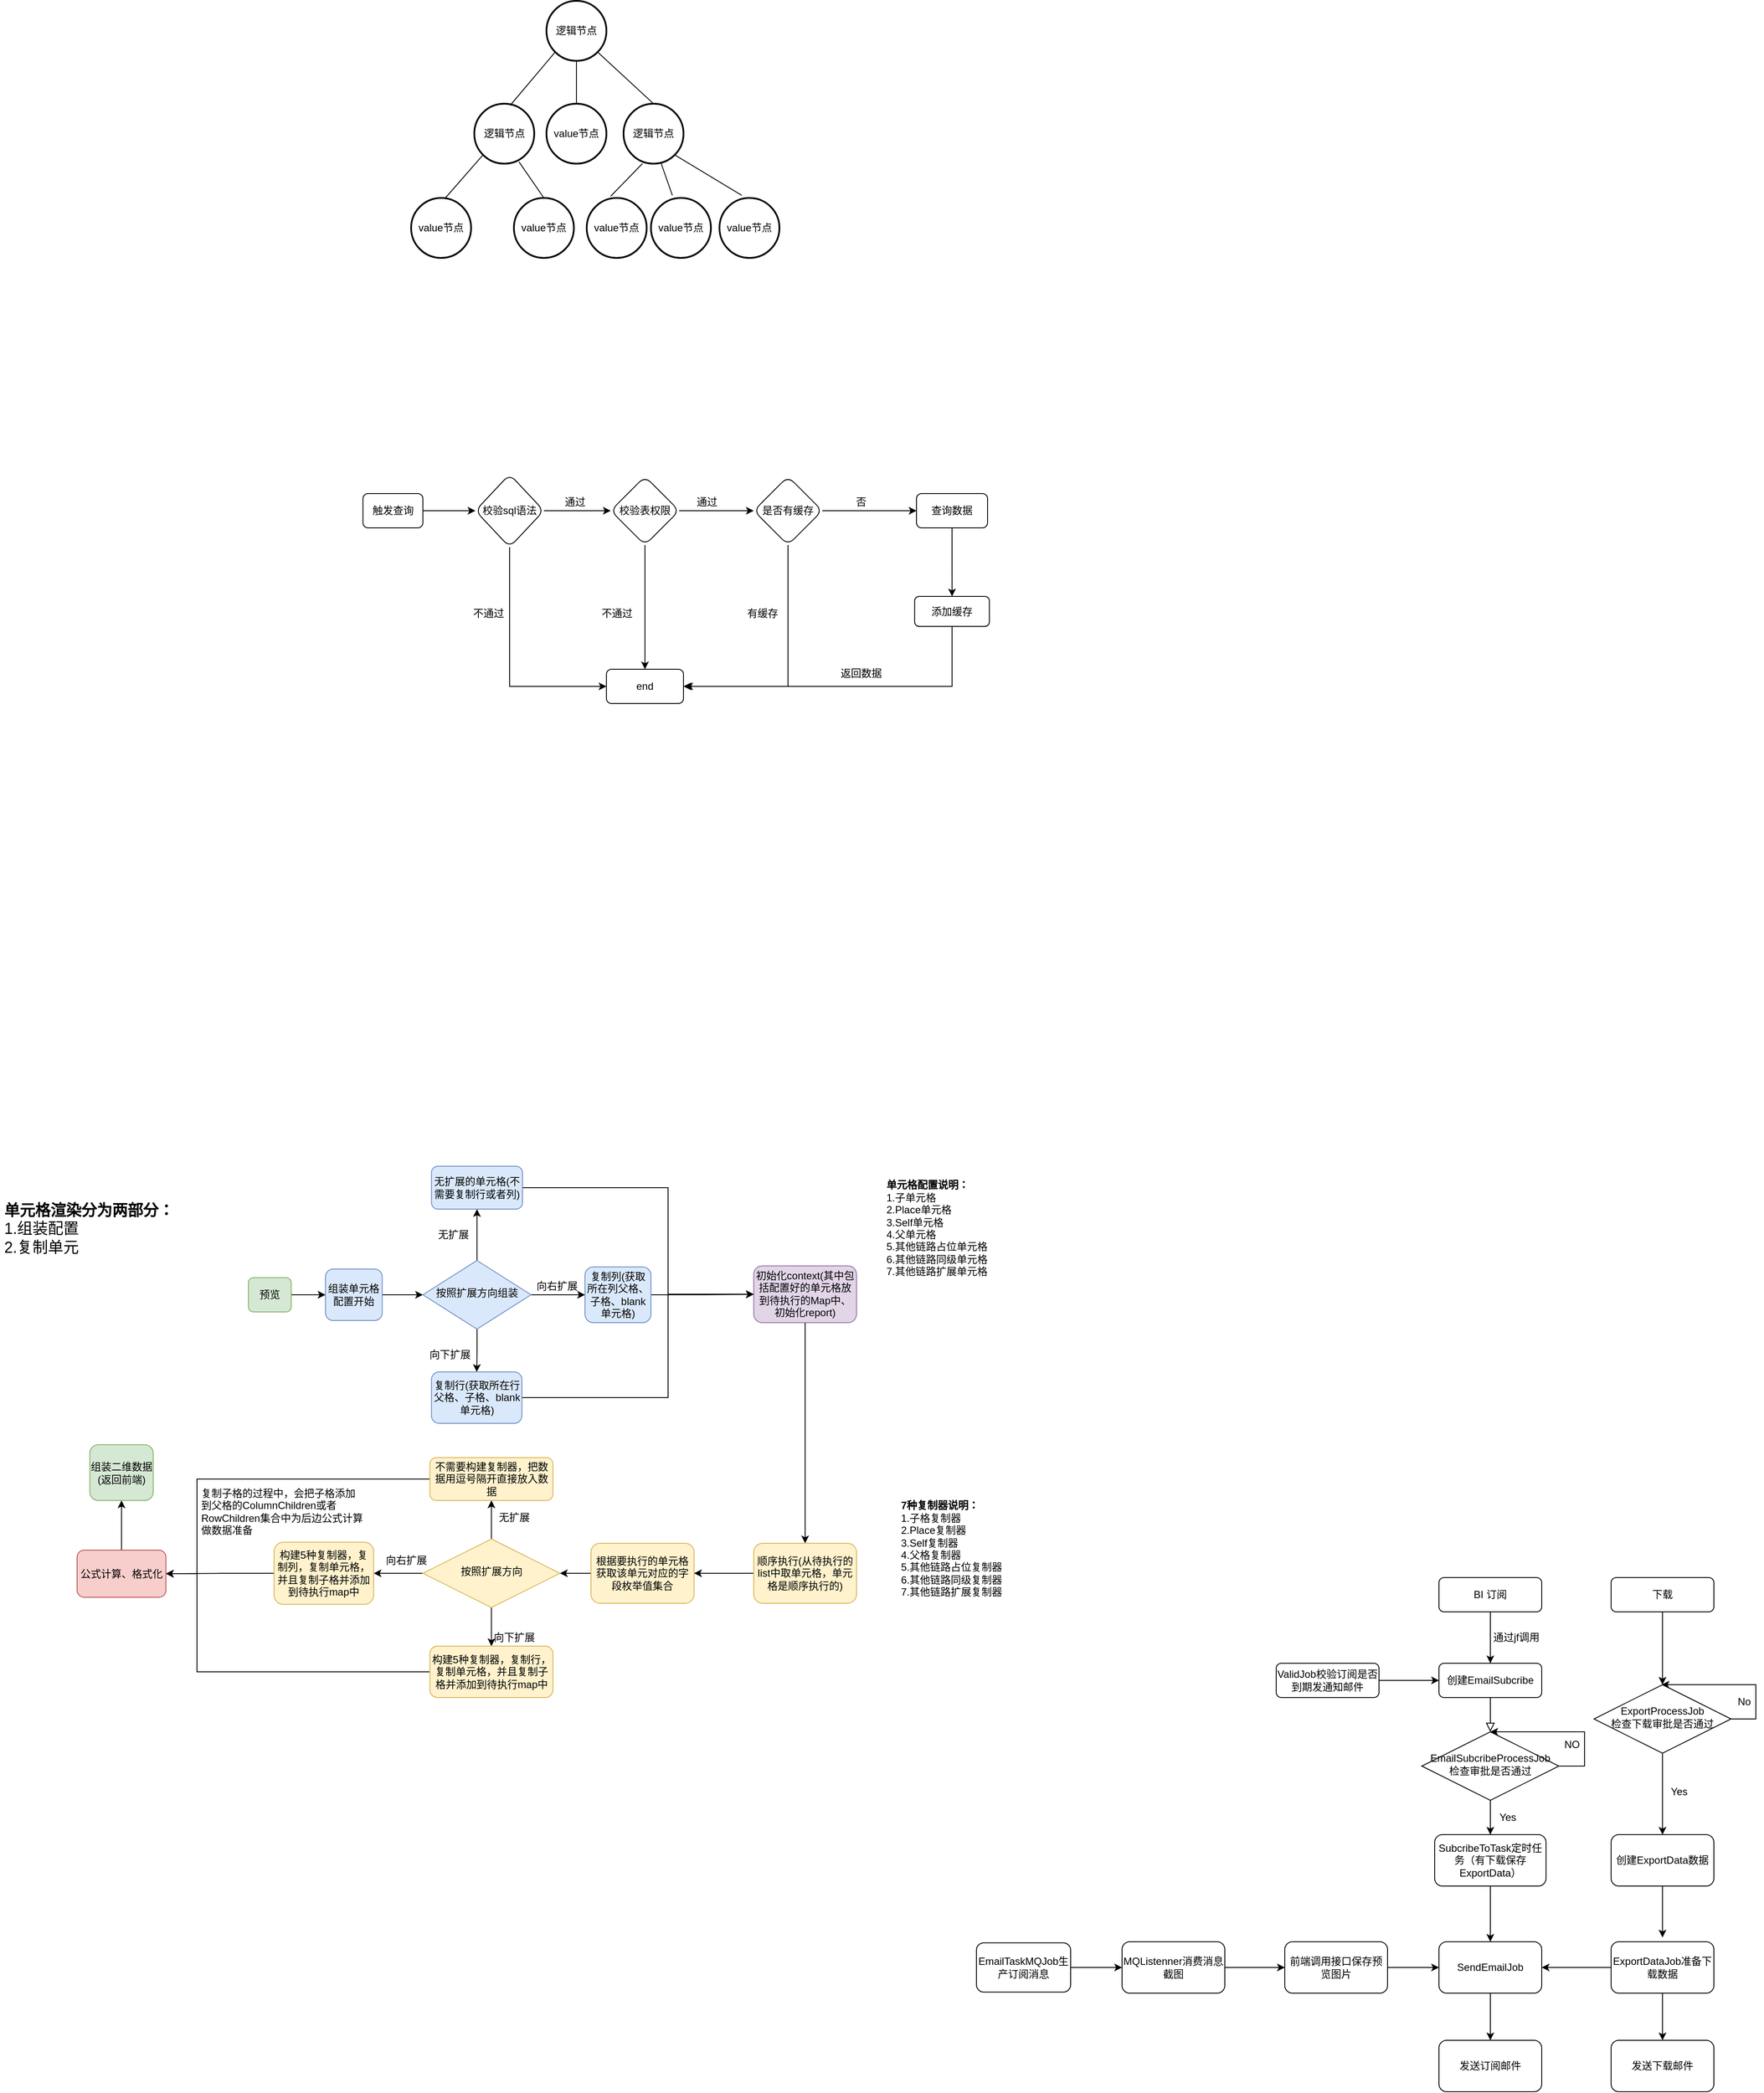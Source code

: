 <mxfile version="21.2.1" type="github">
  <diagram id="C5RBs43oDa-KdzZeNtuy" name="Page-1">
    <mxGraphModel dx="3328" dy="3102" grid="1" gridSize="10" guides="1" tooltips="1" connect="1" arrows="1" fold="1" page="1" pageScale="1" pageWidth="827" pageHeight="1169" math="0" shadow="0">
      <root>
        <mxCell id="WIyWlLk6GJQsqaUBKTNV-0" />
        <mxCell id="WIyWlLk6GJQsqaUBKTNV-1" parent="WIyWlLk6GJQsqaUBKTNV-0" />
        <mxCell id="WIyWlLk6GJQsqaUBKTNV-2" value="" style="rounded=0;html=1;jettySize=auto;orthogonalLoop=1;fontSize=11;endArrow=block;endFill=0;endSize=8;strokeWidth=1;shadow=0;labelBackgroundColor=none;edgeStyle=orthogonalEdgeStyle;" parent="WIyWlLk6GJQsqaUBKTNV-1" source="WIyWlLk6GJQsqaUBKTNV-3" target="WIyWlLk6GJQsqaUBKTNV-10" edge="1">
          <mxGeometry relative="1" as="geometry" />
        </mxCell>
        <mxCell id="WIyWlLk6GJQsqaUBKTNV-3" value="创建EmailSubcribe" style="rounded=1;whiteSpace=wrap;html=1;fontSize=12;glass=0;strokeWidth=1;shadow=0;" parent="WIyWlLk6GJQsqaUBKTNV-1" vertex="1">
          <mxGeometry x="140" y="90" width="120" height="40" as="geometry" />
        </mxCell>
        <mxCell id="6DlBOUvUBX7mdSS2PFpk-38" style="edgeStyle=orthogonalEdgeStyle;rounded=0;orthogonalLoop=1;jettySize=auto;html=1;entryX=0;entryY=0.5;entryDx=0;entryDy=0;" parent="WIyWlLk6GJQsqaUBKTNV-1" source="WIyWlLk6GJQsqaUBKTNV-7" target="WIyWlLk6GJQsqaUBKTNV-11" edge="1">
          <mxGeometry relative="1" as="geometry" />
        </mxCell>
        <mxCell id="WIyWlLk6GJQsqaUBKTNV-7" value="EmailTaskMQJob生产订阅消息" style="rounded=1;whiteSpace=wrap;html=1;fontSize=12;glass=0;strokeWidth=1;shadow=0;" parent="WIyWlLk6GJQsqaUBKTNV-1" vertex="1">
          <mxGeometry x="-400" y="416.25" width="110" height="57.5" as="geometry" />
        </mxCell>
        <mxCell id="6DlBOUvUBX7mdSS2PFpk-15" style="edgeStyle=orthogonalEdgeStyle;rounded=0;orthogonalLoop=1;jettySize=auto;html=1;exitX=0.5;exitY=1;exitDx=0;exitDy=0;entryX=0.5;entryY=0;entryDx=0;entryDy=0;" parent="WIyWlLk6GJQsqaUBKTNV-1" source="WIyWlLk6GJQsqaUBKTNV-10" target="6DlBOUvUBX7mdSS2PFpk-8" edge="1">
          <mxGeometry relative="1" as="geometry" />
        </mxCell>
        <mxCell id="6DlBOUvUBX7mdSS2PFpk-17" style="edgeStyle=orthogonalEdgeStyle;rounded=0;orthogonalLoop=1;jettySize=auto;html=1;exitX=1;exitY=0.5;exitDx=0;exitDy=0;entryX=0.5;entryY=0;entryDx=0;entryDy=0;" parent="WIyWlLk6GJQsqaUBKTNV-1" source="WIyWlLk6GJQsqaUBKTNV-10" target="WIyWlLk6GJQsqaUBKTNV-10" edge="1">
          <mxGeometry relative="1" as="geometry">
            <mxPoint x="210" y="160" as="targetPoint" />
            <Array as="points">
              <mxPoint x="310" y="210" />
              <mxPoint x="310" y="170" />
            </Array>
          </mxGeometry>
        </mxCell>
        <mxCell id="WIyWlLk6GJQsqaUBKTNV-10" value="EmailSubcribeProcessJob&lt;br&gt;检查审批是否通过" style="rhombus;whiteSpace=wrap;html=1;shadow=0;fontFamily=Helvetica;fontSize=12;align=center;strokeWidth=1;spacing=6;spacingTop=-4;" parent="WIyWlLk6GJQsqaUBKTNV-1" vertex="1">
          <mxGeometry x="120" y="170" width="160" height="80" as="geometry" />
        </mxCell>
        <mxCell id="6DlBOUvUBX7mdSS2PFpk-39" style="edgeStyle=orthogonalEdgeStyle;rounded=0;orthogonalLoop=1;jettySize=auto;html=1;entryX=0;entryY=0.5;entryDx=0;entryDy=0;" parent="WIyWlLk6GJQsqaUBKTNV-1" source="WIyWlLk6GJQsqaUBKTNV-11" target="6DlBOUvUBX7mdSS2PFpk-25" edge="1">
          <mxGeometry relative="1" as="geometry" />
        </mxCell>
        <mxCell id="WIyWlLk6GJQsqaUBKTNV-11" value="MQListenner消费消息&lt;br&gt;截图" style="rounded=1;whiteSpace=wrap;html=1;fontSize=12;glass=0;strokeWidth=1;shadow=0;" parent="WIyWlLk6GJQsqaUBKTNV-1" vertex="1">
          <mxGeometry x="-230" y="415" width="120" height="60" as="geometry" />
        </mxCell>
        <mxCell id="6DlBOUvUBX7mdSS2PFpk-5" style="edgeStyle=orthogonalEdgeStyle;rounded=0;orthogonalLoop=1;jettySize=auto;html=1;exitX=0.5;exitY=1;exitDx=0;exitDy=0;entryX=0.5;entryY=0;entryDx=0;entryDy=0;" parent="WIyWlLk6GJQsqaUBKTNV-1" source="6DlBOUvUBX7mdSS2PFpk-1" target="WIyWlLk6GJQsqaUBKTNV-3" edge="1">
          <mxGeometry relative="1" as="geometry" />
        </mxCell>
        <mxCell id="6DlBOUvUBX7mdSS2PFpk-1" value="BI 订阅" style="rounded=1;whiteSpace=wrap;html=1;fontSize=12;glass=0;strokeWidth=1;shadow=0;" parent="WIyWlLk6GJQsqaUBKTNV-1" vertex="1">
          <mxGeometry x="140" y="-10" width="120" height="40" as="geometry" />
        </mxCell>
        <mxCell id="6DlBOUvUBX7mdSS2PFpk-6" value="通过jf调用" style="text;html=1;align=center;verticalAlign=middle;resizable=0;points=[];autosize=1;strokeColor=none;" parent="WIyWlLk6GJQsqaUBKTNV-1" vertex="1">
          <mxGeometry x="195" y="50" width="70" height="20" as="geometry" />
        </mxCell>
        <mxCell id="6DlBOUvUBX7mdSS2PFpk-44" style="edgeStyle=orthogonalEdgeStyle;rounded=0;orthogonalLoop=1;jettySize=auto;html=1;exitX=0.5;exitY=1;exitDx=0;exitDy=0;entryX=0.5;entryY=0;entryDx=0;entryDy=0;" parent="WIyWlLk6GJQsqaUBKTNV-1" source="6DlBOUvUBX7mdSS2PFpk-8" target="6DlBOUvUBX7mdSS2PFpk-22" edge="1">
          <mxGeometry relative="1" as="geometry" />
        </mxCell>
        <mxCell id="6DlBOUvUBX7mdSS2PFpk-8" value="SubcribeToTask定时任务（有下载保存ExportData）" style="rounded=1;whiteSpace=wrap;html=1;fontSize=12;glass=0;strokeWidth=1;shadow=0;" parent="WIyWlLk6GJQsqaUBKTNV-1" vertex="1">
          <mxGeometry x="135" y="290" width="130" height="60" as="geometry" />
        </mxCell>
        <mxCell id="6DlBOUvUBX7mdSS2PFpk-16" value="Yes" style="text;html=1;align=center;verticalAlign=middle;resizable=0;points=[];autosize=1;strokeColor=none;" parent="WIyWlLk6GJQsqaUBKTNV-1" vertex="1">
          <mxGeometry x="205" y="260" width="30" height="20" as="geometry" />
        </mxCell>
        <mxCell id="6DlBOUvUBX7mdSS2PFpk-18" value="NO" style="text;html=1;align=center;verticalAlign=middle;resizable=0;points=[];autosize=1;strokeColor=none;" parent="WIyWlLk6GJQsqaUBKTNV-1" vertex="1">
          <mxGeometry x="280" y="175" width="30" height="20" as="geometry" />
        </mxCell>
        <mxCell id="6DlBOUvUBX7mdSS2PFpk-20" value="发送订阅邮件" style="rounded=1;whiteSpace=wrap;html=1;" parent="WIyWlLk6GJQsqaUBKTNV-1" vertex="1">
          <mxGeometry x="140" y="530" width="120" height="60" as="geometry" />
        </mxCell>
        <mxCell id="6DlBOUvUBX7mdSS2PFpk-47" style="edgeStyle=orthogonalEdgeStyle;rounded=0;orthogonalLoop=1;jettySize=auto;html=1;exitX=0.5;exitY=1;exitDx=0;exitDy=0;" parent="WIyWlLk6GJQsqaUBKTNV-1" source="6DlBOUvUBX7mdSS2PFpk-22" target="6DlBOUvUBX7mdSS2PFpk-20" edge="1">
          <mxGeometry relative="1" as="geometry" />
        </mxCell>
        <mxCell id="6DlBOUvUBX7mdSS2PFpk-22" value="SendEmailJob" style="rounded=1;whiteSpace=wrap;html=1;" parent="WIyWlLk6GJQsqaUBKTNV-1" vertex="1">
          <mxGeometry x="140" y="415" width="120" height="60" as="geometry" />
        </mxCell>
        <mxCell id="6DlBOUvUBX7mdSS2PFpk-46" style="edgeStyle=orthogonalEdgeStyle;rounded=0;orthogonalLoop=1;jettySize=auto;html=1;entryX=1;entryY=0.5;entryDx=0;entryDy=0;" parent="WIyWlLk6GJQsqaUBKTNV-1" source="6DlBOUvUBX7mdSS2PFpk-24" target="6DlBOUvUBX7mdSS2PFpk-22" edge="1">
          <mxGeometry relative="1" as="geometry" />
        </mxCell>
        <mxCell id="6DlBOUvUBX7mdSS2PFpk-75" style="edgeStyle=orthogonalEdgeStyle;rounded=0;orthogonalLoop=1;jettySize=auto;html=1;entryX=0.5;entryY=0;entryDx=0;entryDy=0;" parent="WIyWlLk6GJQsqaUBKTNV-1" source="6DlBOUvUBX7mdSS2PFpk-24" target="6DlBOUvUBX7mdSS2PFpk-74" edge="1">
          <mxGeometry relative="1" as="geometry" />
        </mxCell>
        <mxCell id="6DlBOUvUBX7mdSS2PFpk-24" value="ExportDataJob准备下载数据" style="rounded=1;whiteSpace=wrap;html=1;" parent="WIyWlLk6GJQsqaUBKTNV-1" vertex="1">
          <mxGeometry x="341" y="415" width="120" height="60" as="geometry" />
        </mxCell>
        <mxCell id="6DlBOUvUBX7mdSS2PFpk-45" style="edgeStyle=orthogonalEdgeStyle;rounded=0;orthogonalLoop=1;jettySize=auto;html=1;exitX=1;exitY=0.5;exitDx=0;exitDy=0;entryX=0;entryY=0.5;entryDx=0;entryDy=0;" parent="WIyWlLk6GJQsqaUBKTNV-1" source="6DlBOUvUBX7mdSS2PFpk-25" target="6DlBOUvUBX7mdSS2PFpk-22" edge="1">
          <mxGeometry relative="1" as="geometry" />
        </mxCell>
        <mxCell id="6DlBOUvUBX7mdSS2PFpk-25" value="前端调用接口保存预览图片" style="rounded=1;whiteSpace=wrap;html=1;" parent="WIyWlLk6GJQsqaUBKTNV-1" vertex="1">
          <mxGeometry x="-40" y="415" width="120" height="60" as="geometry" />
        </mxCell>
        <mxCell id="6DlBOUvUBX7mdSS2PFpk-37" style="edgeStyle=orthogonalEdgeStyle;rounded=0;orthogonalLoop=1;jettySize=auto;html=1;entryX=0;entryY=0.5;entryDx=0;entryDy=0;" parent="WIyWlLk6GJQsqaUBKTNV-1" source="6DlBOUvUBX7mdSS2PFpk-36" target="WIyWlLk6GJQsqaUBKTNV-3" edge="1">
          <mxGeometry relative="1" as="geometry" />
        </mxCell>
        <mxCell id="6DlBOUvUBX7mdSS2PFpk-36" value="ValidJob校验订阅是否到期发通知邮件" style="rounded=1;whiteSpace=wrap;html=1;" parent="WIyWlLk6GJQsqaUBKTNV-1" vertex="1">
          <mxGeometry x="-50" y="90" width="120" height="40" as="geometry" />
        </mxCell>
        <mxCell id="NdgNbe7IbOkZQ9Q6po2j-65" value="" style="edgeStyle=orthogonalEdgeStyle;rounded=0;orthogonalLoop=1;jettySize=auto;html=1;" parent="WIyWlLk6GJQsqaUBKTNV-1" source="6DlBOUvUBX7mdSS2PFpk-48" target="NdgNbe7IbOkZQ9Q6po2j-6" edge="1">
          <mxGeometry relative="1" as="geometry" />
        </mxCell>
        <mxCell id="6DlBOUvUBX7mdSS2PFpk-48" value="组装单元格配置开始" style="rounded=1;whiteSpace=wrap;html=1;fontSize=12;glass=0;strokeWidth=1;shadow=0;fillColor=#dae8fc;strokeColor=#6c8ebf;" parent="WIyWlLk6GJQsqaUBKTNV-1" vertex="1">
          <mxGeometry x="-1160" y="-370" width="66.25" height="60" as="geometry" />
        </mxCell>
        <mxCell id="NdgNbe7IbOkZQ9Q6po2j-37" value="" style="edgeStyle=orthogonalEdgeStyle;rounded=0;orthogonalLoop=1;jettySize=auto;html=1;" parent="WIyWlLk6GJQsqaUBKTNV-1" source="6DlBOUvUBX7mdSS2PFpk-57" target="NdgNbe7IbOkZQ9Q6po2j-34" edge="1">
          <mxGeometry relative="1" as="geometry" />
        </mxCell>
        <mxCell id="6DlBOUvUBX7mdSS2PFpk-57" value="根据要执行的单元格获取该单元对应的字段枚举值集合" style="rounded=1;whiteSpace=wrap;html=1;fillColor=#fff2cc;strokeColor=#d6b656;" parent="WIyWlLk6GJQsqaUBKTNV-1" vertex="1">
          <mxGeometry x="-850" y="-50" width="120.38" height="70" as="geometry" />
        </mxCell>
        <mxCell id="6DlBOUvUBX7mdSS2PFpk-82" style="edgeStyle=orthogonalEdgeStyle;rounded=0;orthogonalLoop=1;jettySize=auto;html=1;exitX=0.5;exitY=1;exitDx=0;exitDy=0;entryX=0.5;entryY=0;entryDx=0;entryDy=0;" parent="WIyWlLk6GJQsqaUBKTNV-1" source="6DlBOUvUBX7mdSS2PFpk-72" target="6DlBOUvUBX7mdSS2PFpk-79" edge="1">
          <mxGeometry relative="1" as="geometry" />
        </mxCell>
        <mxCell id="6DlBOUvUBX7mdSS2PFpk-72" value="下载" style="rounded=1;whiteSpace=wrap;html=1;fontSize=12;glass=0;strokeWidth=1;shadow=0;" parent="WIyWlLk6GJQsqaUBKTNV-1" vertex="1">
          <mxGeometry x="341" y="-10" width="120" height="40" as="geometry" />
        </mxCell>
        <mxCell id="6DlBOUvUBX7mdSS2PFpk-74" value="发送下载邮件" style="rounded=1;whiteSpace=wrap;html=1;" parent="WIyWlLk6GJQsqaUBKTNV-1" vertex="1">
          <mxGeometry x="341" y="530" width="120" height="60" as="geometry" />
        </mxCell>
        <mxCell id="6DlBOUvUBX7mdSS2PFpk-78" style="edgeStyle=orthogonalEdgeStyle;rounded=0;orthogonalLoop=1;jettySize=auto;html=1;" parent="WIyWlLk6GJQsqaUBKTNV-1" source="6DlBOUvUBX7mdSS2PFpk-76" edge="1">
          <mxGeometry relative="1" as="geometry">
            <mxPoint x="401.0" y="410" as="targetPoint" />
          </mxGeometry>
        </mxCell>
        <mxCell id="6DlBOUvUBX7mdSS2PFpk-76" value="创建ExportData数据" style="rounded=1;whiteSpace=wrap;html=1;" parent="WIyWlLk6GJQsqaUBKTNV-1" vertex="1">
          <mxGeometry x="341" y="290" width="120" height="60" as="geometry" />
        </mxCell>
        <mxCell id="6DlBOUvUBX7mdSS2PFpk-80" style="edgeStyle=orthogonalEdgeStyle;rounded=0;orthogonalLoop=1;jettySize=auto;html=1;exitX=0.5;exitY=1;exitDx=0;exitDy=0;entryX=0.5;entryY=0;entryDx=0;entryDy=0;" parent="WIyWlLk6GJQsqaUBKTNV-1" source="6DlBOUvUBX7mdSS2PFpk-79" target="6DlBOUvUBX7mdSS2PFpk-76" edge="1">
          <mxGeometry relative="1" as="geometry" />
        </mxCell>
        <mxCell id="6DlBOUvUBX7mdSS2PFpk-79" value="ExportProcessJob&lt;br&gt;检查下载审批是否通过" style="rhombus;whiteSpace=wrap;html=1;shadow=0;fontFamily=Helvetica;fontSize=12;align=center;strokeWidth=1;spacing=6;spacingTop=-4;" parent="WIyWlLk6GJQsqaUBKTNV-1" vertex="1">
          <mxGeometry x="321" y="115" width="160" height="80" as="geometry" />
        </mxCell>
        <mxCell id="6DlBOUvUBX7mdSS2PFpk-81" value="Yes" style="text;html=1;align=center;verticalAlign=middle;resizable=0;points=[];autosize=1;strokeColor=none;" parent="WIyWlLk6GJQsqaUBKTNV-1" vertex="1">
          <mxGeometry x="405" y="230" width="30" height="20" as="geometry" />
        </mxCell>
        <mxCell id="6DlBOUvUBX7mdSS2PFpk-86" style="edgeStyle=orthogonalEdgeStyle;rounded=0;orthogonalLoop=1;jettySize=auto;html=1;exitX=1;exitY=0.5;exitDx=0;exitDy=0;entryX=0.5;entryY=0;entryDx=0;entryDy=0;" parent="WIyWlLk6GJQsqaUBKTNV-1" edge="1">
          <mxGeometry relative="1" as="geometry">
            <mxPoint x="400" y="115" as="targetPoint" />
            <mxPoint x="480" y="155" as="sourcePoint" />
            <Array as="points">
              <mxPoint x="510" y="155" />
              <mxPoint x="510" y="115" />
            </Array>
          </mxGeometry>
        </mxCell>
        <mxCell id="6DlBOUvUBX7mdSS2PFpk-87" value="No" style="text;html=1;align=center;verticalAlign=middle;resizable=0;points=[];autosize=1;strokeColor=none;" parent="WIyWlLk6GJQsqaUBKTNV-1" vertex="1">
          <mxGeometry x="481" y="125" width="30" height="20" as="geometry" />
        </mxCell>
        <mxCell id="NdgNbe7IbOkZQ9Q6po2j-64" style="edgeStyle=orthogonalEdgeStyle;rounded=0;orthogonalLoop=1;jettySize=auto;html=1;entryX=0;entryY=0.5;entryDx=0;entryDy=0;" parent="WIyWlLk6GJQsqaUBKTNV-1" source="NdgNbe7IbOkZQ9Q6po2j-0" target="6DlBOUvUBX7mdSS2PFpk-48" edge="1">
          <mxGeometry relative="1" as="geometry" />
        </mxCell>
        <mxCell id="NdgNbe7IbOkZQ9Q6po2j-0" value="预览" style="rounded=1;whiteSpace=wrap;html=1;fontSize=12;glass=0;strokeWidth=1;shadow=0;fillColor=#d5e8d4;strokeColor=#82b366;" parent="WIyWlLk6GJQsqaUBKTNV-1" vertex="1">
          <mxGeometry x="-1250" y="-360" width="50" height="40" as="geometry" />
        </mxCell>
        <mxCell id="NdgNbe7IbOkZQ9Q6po2j-8" style="edgeStyle=orthogonalEdgeStyle;rounded=0;orthogonalLoop=1;jettySize=auto;html=1;exitX=1;exitY=0.5;exitDx=0;exitDy=0;" parent="WIyWlLk6GJQsqaUBKTNV-1" source="NdgNbe7IbOkZQ9Q6po2j-6" target="NdgNbe7IbOkZQ9Q6po2j-7" edge="1">
          <mxGeometry relative="1" as="geometry" />
        </mxCell>
        <mxCell id="NdgNbe7IbOkZQ9Q6po2j-11" value="" style="edgeStyle=orthogonalEdgeStyle;rounded=0;orthogonalLoop=1;jettySize=auto;html=1;" parent="WIyWlLk6GJQsqaUBKTNV-1" source="NdgNbe7IbOkZQ9Q6po2j-6" target="NdgNbe7IbOkZQ9Q6po2j-10" edge="1">
          <mxGeometry relative="1" as="geometry" />
        </mxCell>
        <mxCell id="NdgNbe7IbOkZQ9Q6po2j-66" value="" style="edgeStyle=orthogonalEdgeStyle;rounded=0;orthogonalLoop=1;jettySize=auto;html=1;" parent="WIyWlLk6GJQsqaUBKTNV-1" source="NdgNbe7IbOkZQ9Q6po2j-6" target="NdgNbe7IbOkZQ9Q6po2j-59" edge="1">
          <mxGeometry relative="1" as="geometry" />
        </mxCell>
        <mxCell id="NdgNbe7IbOkZQ9Q6po2j-6" value="按照扩展方向组装" style="rhombus;whiteSpace=wrap;html=1;shadow=0;fontFamily=Helvetica;fontSize=12;align=center;strokeWidth=1;spacing=6;spacingTop=-4;fillColor=#dae8fc;strokeColor=#6c8ebf;" parent="WIyWlLk6GJQsqaUBKTNV-1" vertex="1">
          <mxGeometry x="-1046.25" y="-380" width="126.25" height="80" as="geometry" />
        </mxCell>
        <mxCell id="NdgNbe7IbOkZQ9Q6po2j-67" value="" style="edgeStyle=orthogonalEdgeStyle;rounded=0;orthogonalLoop=1;jettySize=auto;html=1;" parent="WIyWlLk6GJQsqaUBKTNV-1" source="NdgNbe7IbOkZQ9Q6po2j-7" target="NdgNbe7IbOkZQ9Q6po2j-31" edge="1">
          <mxGeometry relative="1" as="geometry" />
        </mxCell>
        <mxCell id="NdgNbe7IbOkZQ9Q6po2j-7" value="复制列(获取所在列父格、子格、blank单元格)" style="rounded=1;whiteSpace=wrap;html=1;fontSize=12;glass=0;strokeWidth=1;shadow=0;fillColor=#dae8fc;strokeColor=#6c8ebf;" parent="WIyWlLk6GJQsqaUBKTNV-1" vertex="1">
          <mxGeometry x="-857" y="-372.5" width="77" height="65" as="geometry" />
        </mxCell>
        <mxCell id="NdgNbe7IbOkZQ9Q6po2j-9" value="向右扩展" style="text;html=1;align=center;verticalAlign=middle;resizable=0;points=[];autosize=1;strokeColor=none;" parent="WIyWlLk6GJQsqaUBKTNV-1" vertex="1">
          <mxGeometry x="-920" y="-360" width="60" height="20" as="geometry" />
        </mxCell>
        <mxCell id="NdgNbe7IbOkZQ9Q6po2j-69" style="edgeStyle=orthogonalEdgeStyle;rounded=0;orthogonalLoop=1;jettySize=auto;html=1;entryX=0;entryY=0.5;entryDx=0;entryDy=0;" parent="WIyWlLk6GJQsqaUBKTNV-1" source="NdgNbe7IbOkZQ9Q6po2j-10" target="NdgNbe7IbOkZQ9Q6po2j-31" edge="1">
          <mxGeometry relative="1" as="geometry">
            <Array as="points">
              <mxPoint x="-760" y="-220" />
              <mxPoint x="-760" y="-341" />
            </Array>
          </mxGeometry>
        </mxCell>
        <mxCell id="NdgNbe7IbOkZQ9Q6po2j-10" value="复制行(获取所在行父格、子格、blank单元格)" style="rounded=1;whiteSpace=wrap;html=1;fontSize=12;glass=0;strokeWidth=1;shadow=0;fillColor=#dae8fc;strokeColor=#6c8ebf;" parent="WIyWlLk6GJQsqaUBKTNV-1" vertex="1">
          <mxGeometry x="-1036.25" y="-250" width="105.62" height="60" as="geometry" />
        </mxCell>
        <mxCell id="NdgNbe7IbOkZQ9Q6po2j-12" value="向下扩展" style="text;html=1;align=center;verticalAlign=middle;resizable=0;points=[];autosize=1;strokeColor=none;" parent="WIyWlLk6GJQsqaUBKTNV-1" vertex="1">
          <mxGeometry x="-1045" y="-280" width="60" height="20" as="geometry" />
        </mxCell>
        <mxCell id="NdgNbe7IbOkZQ9Q6po2j-28" value="&lt;br&gt;&lt;b&gt;7种复制器说明：&lt;/b&gt;&lt;br&gt;1.子格复制器&lt;br&gt;2.Place复制器&lt;br&gt;3.Self复制器&lt;br&gt;4.父格复制器&lt;br&gt;5.其他链路占位复制器&lt;br&gt;6.其他链路同级复制器&lt;br&gt;7.其他链路扩展复制器" style="text;html=1;strokeColor=none;fillColor=none;spacing=5;spacingTop=-20;whiteSpace=wrap;overflow=hidden;rounded=0;" parent="WIyWlLk6GJQsqaUBKTNV-1" vertex="1">
          <mxGeometry x="-493" y="-105" width="159.62" height="120" as="geometry" />
        </mxCell>
        <mxCell id="NdgNbe7IbOkZQ9Q6po2j-29" value="&lt;br&gt;&lt;b&gt;单元格配置说明：&lt;/b&gt;&lt;br&gt;1.子单元格&lt;br style=&quot;border-color: var(--border-color);&quot;&gt;2.Place单元格&lt;br style=&quot;border-color: var(--border-color);&quot;&gt;3.Self单元格&lt;br style=&quot;border-color: var(--border-color);&quot;&gt;4.父单元格&lt;br style=&quot;border-color: var(--border-color);&quot;&gt;5.其他链路占位单元格&lt;br style=&quot;border-color: var(--border-color);&quot;&gt;6.其他链路同级单元格&lt;br style=&quot;border-color: var(--border-color);&quot;&gt;7.其他链路扩展单元格" style="text;html=1;strokeColor=none;fillColor=none;spacing=5;spacingTop=-20;whiteSpace=wrap;overflow=hidden;rounded=0;" parent="WIyWlLk6GJQsqaUBKTNV-1" vertex="1">
          <mxGeometry x="-510" y="-478.75" width="240" height="130" as="geometry" />
        </mxCell>
        <mxCell id="NdgNbe7IbOkZQ9Q6po2j-86" style="edgeStyle=orthogonalEdgeStyle;rounded=0;orthogonalLoop=1;jettySize=auto;html=1;entryX=0.5;entryY=0;entryDx=0;entryDy=0;" parent="WIyWlLk6GJQsqaUBKTNV-1" source="NdgNbe7IbOkZQ9Q6po2j-31" target="NdgNbe7IbOkZQ9Q6po2j-35" edge="1">
          <mxGeometry relative="1" as="geometry" />
        </mxCell>
        <mxCell id="NdgNbe7IbOkZQ9Q6po2j-31" value="初始化context(其中包括配置好的单元格放到待执行的Map中、初始化report)" style="rounded=1;whiteSpace=wrap;html=1;fontSize=12;glass=0;strokeWidth=1;shadow=0;fillColor=#e1d5e7;strokeColor=#9673a6;" parent="WIyWlLk6GJQsqaUBKTNV-1" vertex="1">
          <mxGeometry x="-660" y="-373.75" width="120" height="66.25" as="geometry" />
        </mxCell>
        <mxCell id="NdgNbe7IbOkZQ9Q6po2j-43" value="" style="edgeStyle=orthogonalEdgeStyle;rounded=0;orthogonalLoop=1;jettySize=auto;html=1;" parent="WIyWlLk6GJQsqaUBKTNV-1" source="NdgNbe7IbOkZQ9Q6po2j-34" target="NdgNbe7IbOkZQ9Q6po2j-41" edge="1">
          <mxGeometry relative="1" as="geometry" />
        </mxCell>
        <mxCell id="NdgNbe7IbOkZQ9Q6po2j-73" value="" style="edgeStyle=orthogonalEdgeStyle;rounded=0;orthogonalLoop=1;jettySize=auto;html=1;" parent="WIyWlLk6GJQsqaUBKTNV-1" source="NdgNbe7IbOkZQ9Q6po2j-34" target="NdgNbe7IbOkZQ9Q6po2j-44" edge="1">
          <mxGeometry relative="1" as="geometry" />
        </mxCell>
        <mxCell id="NdgNbe7IbOkZQ9Q6po2j-74" value="" style="edgeStyle=orthogonalEdgeStyle;rounded=0;orthogonalLoop=1;jettySize=auto;html=1;" parent="WIyWlLk6GJQsqaUBKTNV-1" source="NdgNbe7IbOkZQ9Q6po2j-34" target="NdgNbe7IbOkZQ9Q6po2j-39" edge="1">
          <mxGeometry relative="1" as="geometry" />
        </mxCell>
        <mxCell id="NdgNbe7IbOkZQ9Q6po2j-34" value="按照扩展方向" style="rhombus;whiteSpace=wrap;html=1;shadow=0;fontFamily=Helvetica;fontSize=12;align=center;strokeWidth=1;spacing=6;spacingTop=-4;fillColor=#fff2cc;strokeColor=#d6b656;" parent="WIyWlLk6GJQsqaUBKTNV-1" vertex="1">
          <mxGeometry x="-1046.25" y="-55" width="160" height="80" as="geometry" />
        </mxCell>
        <mxCell id="NdgNbe7IbOkZQ9Q6po2j-36" value="" style="edgeStyle=orthogonalEdgeStyle;rounded=0;orthogonalLoop=1;jettySize=auto;html=1;" parent="WIyWlLk6GJQsqaUBKTNV-1" source="NdgNbe7IbOkZQ9Q6po2j-35" target="6DlBOUvUBX7mdSS2PFpk-57" edge="1">
          <mxGeometry relative="1" as="geometry" />
        </mxCell>
        <mxCell id="NdgNbe7IbOkZQ9Q6po2j-35" value="顺序执行(从待执行的list中取单元格，单元格是顺序执行的)" style="rounded=1;whiteSpace=wrap;html=1;fillColor=#fff2cc;strokeColor=#d6b656;" parent="WIyWlLk6GJQsqaUBKTNV-1" vertex="1">
          <mxGeometry x="-660" y="-50" width="120" height="70" as="geometry" />
        </mxCell>
        <mxCell id="NdgNbe7IbOkZQ9Q6po2j-79" style="edgeStyle=orthogonalEdgeStyle;rounded=0;orthogonalLoop=1;jettySize=auto;html=1;entryX=1;entryY=0.5;entryDx=0;entryDy=0;" parent="WIyWlLk6GJQsqaUBKTNV-1" source="NdgNbe7IbOkZQ9Q6po2j-39" target="NdgNbe7IbOkZQ9Q6po2j-48" edge="1">
          <mxGeometry relative="1" as="geometry" />
        </mxCell>
        <mxCell id="NdgNbe7IbOkZQ9Q6po2j-39" value="构建5种复制器，复制列，复制单元格，并且复制子格并添加到待执行map中" style="rounded=1;whiteSpace=wrap;html=1;fillColor=#fff2cc;strokeColor=#d6b656;" parent="WIyWlLk6GJQsqaUBKTNV-1" vertex="1">
          <mxGeometry x="-1220" y="-51.25" width="116.25" height="72.5" as="geometry" />
        </mxCell>
        <mxCell id="NdgNbe7IbOkZQ9Q6po2j-40" value="向右扩展" style="text;html=1;align=center;verticalAlign=middle;resizable=0;points=[];autosize=1;strokeColor=none;" parent="WIyWlLk6GJQsqaUBKTNV-1" vertex="1">
          <mxGeometry x="-1096.25" y="-40" width="60" height="20" as="geometry" />
        </mxCell>
        <mxCell id="NdgNbe7IbOkZQ9Q6po2j-83" style="edgeStyle=orthogonalEdgeStyle;rounded=0;orthogonalLoop=1;jettySize=auto;html=1;entryX=1;entryY=0.5;entryDx=0;entryDy=0;" parent="WIyWlLk6GJQsqaUBKTNV-1" source="NdgNbe7IbOkZQ9Q6po2j-41" target="NdgNbe7IbOkZQ9Q6po2j-48" edge="1">
          <mxGeometry relative="1" as="geometry">
            <mxPoint x="-1310" y="-10" as="targetPoint" />
            <Array as="points">
              <mxPoint x="-1310" y="100" />
              <mxPoint x="-1310" y="-14" />
            </Array>
          </mxGeometry>
        </mxCell>
        <mxCell id="NdgNbe7IbOkZQ9Q6po2j-41" value="构建5种复制器，复制行，复制单元格，并且复制子格并添加到待执行map中" style="rounded=1;whiteSpace=wrap;html=1;fillColor=#fff2cc;strokeColor=#d6b656;" parent="WIyWlLk6GJQsqaUBKTNV-1" vertex="1">
          <mxGeometry x="-1038.13" y="70" width="143.75" height="60" as="geometry" />
        </mxCell>
        <mxCell id="NdgNbe7IbOkZQ9Q6po2j-84" style="edgeStyle=orthogonalEdgeStyle;rounded=0;orthogonalLoop=1;jettySize=auto;html=1;entryX=1;entryY=0.5;entryDx=0;entryDy=0;" parent="WIyWlLk6GJQsqaUBKTNV-1" source="NdgNbe7IbOkZQ9Q6po2j-44" target="NdgNbe7IbOkZQ9Q6po2j-48" edge="1">
          <mxGeometry relative="1" as="geometry">
            <Array as="points">
              <mxPoint x="-1310" y="-125" />
              <mxPoint x="-1310" y="-14" />
            </Array>
          </mxGeometry>
        </mxCell>
        <mxCell id="NdgNbe7IbOkZQ9Q6po2j-44" value="不需要构建复制器，把数据用逗号隔开直接放入数据" style="rounded=1;whiteSpace=wrap;html=1;fillColor=#fff2cc;strokeColor=#d6b656;" parent="WIyWlLk6GJQsqaUBKTNV-1" vertex="1">
          <mxGeometry x="-1038.13" y="-150" width="143.75" height="50" as="geometry" />
        </mxCell>
        <mxCell id="NdgNbe7IbOkZQ9Q6po2j-46" value="无扩展" style="text;html=1;align=center;verticalAlign=middle;resizable=0;points=[];autosize=1;strokeColor=none;" parent="WIyWlLk6GJQsqaUBKTNV-1" vertex="1">
          <mxGeometry x="-965" y="-90" width="50" height="20" as="geometry" />
        </mxCell>
        <mxCell id="NdgNbe7IbOkZQ9Q6po2j-47" value="向下扩展" style="text;html=1;align=center;verticalAlign=middle;resizable=0;points=[];autosize=1;strokeColor=none;" parent="WIyWlLk6GJQsqaUBKTNV-1" vertex="1">
          <mxGeometry x="-970" y="50" width="60" height="20" as="geometry" />
        </mxCell>
        <mxCell id="NdgNbe7IbOkZQ9Q6po2j-78" value="" style="edgeStyle=orthogonalEdgeStyle;rounded=0;orthogonalLoop=1;jettySize=auto;html=1;" parent="WIyWlLk6GJQsqaUBKTNV-1" source="NdgNbe7IbOkZQ9Q6po2j-48" target="NdgNbe7IbOkZQ9Q6po2j-56" edge="1">
          <mxGeometry relative="1" as="geometry" />
        </mxCell>
        <mxCell id="NdgNbe7IbOkZQ9Q6po2j-48" value="公式计算、格式化" style="rounded=1;whiteSpace=wrap;html=1;fillColor=#f8cecc;strokeColor=#b85450;" parent="WIyWlLk6GJQsqaUBKTNV-1" vertex="1">
          <mxGeometry x="-1450" y="-42" width="103.75" height="55" as="geometry" />
        </mxCell>
        <mxCell id="NdgNbe7IbOkZQ9Q6po2j-55" value="复制子格的过程中，会把子格添加到父格的ColumnChildren或者RowChildren集合中为后边公式计算做数据准备" style="text;html=1;strokeColor=none;fillColor=none;spacing=5;spacingTop=-20;whiteSpace=wrap;overflow=hidden;rounded=0;" parent="WIyWlLk6GJQsqaUBKTNV-1" vertex="1">
          <mxGeometry x="-1310" y="-105" width="197" height="50" as="geometry" />
        </mxCell>
        <mxCell id="NdgNbe7IbOkZQ9Q6po2j-56" value="组装二维数据(返回前端)" style="rounded=1;whiteSpace=wrap;html=1;fillColor=#d5e8d4;strokeColor=#82b366;" parent="WIyWlLk6GJQsqaUBKTNV-1" vertex="1">
          <mxGeometry x="-1435.12" y="-165" width="74" height="65" as="geometry" />
        </mxCell>
        <mxCell id="NdgNbe7IbOkZQ9Q6po2j-68" style="edgeStyle=orthogonalEdgeStyle;rounded=0;orthogonalLoop=1;jettySize=auto;html=1;entryX=0;entryY=0.5;entryDx=0;entryDy=0;" parent="WIyWlLk6GJQsqaUBKTNV-1" source="NdgNbe7IbOkZQ9Q6po2j-59" target="NdgNbe7IbOkZQ9Q6po2j-31" edge="1">
          <mxGeometry relative="1" as="geometry">
            <mxPoint x="-750" y="-410" as="targetPoint" />
            <Array as="points">
              <mxPoint x="-760" y="-465" />
              <mxPoint x="-760" y="-341" />
            </Array>
          </mxGeometry>
        </mxCell>
        <mxCell id="NdgNbe7IbOkZQ9Q6po2j-59" value="无扩展的单元格(不需要复制行或者列)" style="rounded=1;whiteSpace=wrap;html=1;fontSize=12;glass=0;strokeWidth=1;shadow=0;fillColor=#dae8fc;strokeColor=#6c8ebf;" parent="WIyWlLk6GJQsqaUBKTNV-1" vertex="1">
          <mxGeometry x="-1036.25" y="-490" width="106.25" height="50" as="geometry" />
        </mxCell>
        <mxCell id="NdgNbe7IbOkZQ9Q6po2j-63" value="无扩展" style="text;html=1;align=center;verticalAlign=middle;resizable=0;points=[];autosize=1;strokeColor=none;" parent="WIyWlLk6GJQsqaUBKTNV-1" vertex="1">
          <mxGeometry x="-1036.25" y="-420" width="50" height="20" as="geometry" />
        </mxCell>
        <mxCell id="NdgNbe7IbOkZQ9Q6po2j-87" value="&lt;font style=&quot;font-size: 18px&quot;&gt;&lt;br&gt;&lt;b&gt;单元格渲染分为两部分：&lt;/b&gt;&lt;br&gt;1.组装配置&lt;br&gt;2.复制单元&lt;/font&gt;" style="text;html=1;strokeColor=none;fillColor=none;spacing=5;spacingTop=-20;whiteSpace=wrap;overflow=hidden;rounded=0;" parent="WIyWlLk6GJQsqaUBKTNV-1" vertex="1">
          <mxGeometry x="-1540" y="-460" width="240" height="80" as="geometry" />
        </mxCell>
        <mxCell id="IkETsTrtlGYfJ-xgDcM8-3" value="" style="edgeStyle=orthogonalEdgeStyle;rounded=0;orthogonalLoop=1;jettySize=auto;html=1;entryX=0;entryY=0.5;entryDx=0;entryDy=0;" parent="WIyWlLk6GJQsqaUBKTNV-1" source="IkETsTrtlGYfJ-xgDcM8-1" target="IkETsTrtlGYfJ-xgDcM8-2" edge="1">
          <mxGeometry relative="1" as="geometry">
            <mxPoint x="-885" y="-1280" as="targetPoint" />
          </mxGeometry>
        </mxCell>
        <mxCell id="IkETsTrtlGYfJ-xgDcM8-1" value="触发查询" style="rounded=1;whiteSpace=wrap;html=1;" parent="WIyWlLk6GJQsqaUBKTNV-1" vertex="1">
          <mxGeometry x="-1116.25" y="-1275" width="70" height="40" as="geometry" />
        </mxCell>
        <mxCell id="IkETsTrtlGYfJ-xgDcM8-11" value="" style="edgeStyle=orthogonalEdgeStyle;rounded=0;orthogonalLoop=1;jettySize=auto;html=1;" parent="WIyWlLk6GJQsqaUBKTNV-1" source="IkETsTrtlGYfJ-xgDcM8-2" target="IkETsTrtlGYfJ-xgDcM8-12" edge="1">
          <mxGeometry relative="1" as="geometry" />
        </mxCell>
        <mxCell id="IkETsTrtlGYfJ-xgDcM8-18" style="edgeStyle=orthogonalEdgeStyle;rounded=0;orthogonalLoop=1;jettySize=auto;html=1;exitX=0.5;exitY=1;exitDx=0;exitDy=0;entryX=0;entryY=0.5;entryDx=0;entryDy=0;" parent="WIyWlLk6GJQsqaUBKTNV-1" source="IkETsTrtlGYfJ-xgDcM8-2" target="IkETsTrtlGYfJ-xgDcM8-7" edge="1">
          <mxGeometry relative="1" as="geometry" />
        </mxCell>
        <mxCell id="IkETsTrtlGYfJ-xgDcM8-2" value="校验sql语法" style="rhombus;whiteSpace=wrap;html=1;rounded=1;" parent="WIyWlLk6GJQsqaUBKTNV-1" vertex="1">
          <mxGeometry x="-985" y="-1297.5" width="80" height="85" as="geometry" />
        </mxCell>
        <mxCell id="IkETsTrtlGYfJ-xgDcM8-7" value="end" style="whiteSpace=wrap;html=1;rounded=1;" parent="WIyWlLk6GJQsqaUBKTNV-1" vertex="1">
          <mxGeometry x="-832" y="-1070" width="90" height="40" as="geometry" />
        </mxCell>
        <mxCell id="IkETsTrtlGYfJ-xgDcM8-8" value="不通过" style="text;html=1;align=center;verticalAlign=middle;resizable=0;points=[];autosize=1;strokeColor=none;fillColor=none;" parent="WIyWlLk6GJQsqaUBKTNV-1" vertex="1">
          <mxGeometry x="-800" y="-1270" width="60" height="30" as="geometry" />
        </mxCell>
        <mxCell id="IkETsTrtlGYfJ-xgDcM8-22" style="edgeStyle=orthogonalEdgeStyle;rounded=0;orthogonalLoop=1;jettySize=auto;html=1;exitX=0.5;exitY=1;exitDx=0;exitDy=0;" parent="WIyWlLk6GJQsqaUBKTNV-1" source="IkETsTrtlGYfJ-xgDcM8-12" target="IkETsTrtlGYfJ-xgDcM8-7" edge="1">
          <mxGeometry relative="1" as="geometry" />
        </mxCell>
        <mxCell id="IkETsTrtlGYfJ-xgDcM8-25" style="edgeStyle=orthogonalEdgeStyle;rounded=0;orthogonalLoop=1;jettySize=auto;html=1;exitX=1;exitY=0.5;exitDx=0;exitDy=0;entryX=0;entryY=0.5;entryDx=0;entryDy=0;" parent="WIyWlLk6GJQsqaUBKTNV-1" source="IkETsTrtlGYfJ-xgDcM8-12" target="IkETsTrtlGYfJ-xgDcM8-21" edge="1">
          <mxGeometry relative="1" as="geometry" />
        </mxCell>
        <mxCell id="IkETsTrtlGYfJ-xgDcM8-12" value="校验表权限" style="rhombus;whiteSpace=wrap;html=1;rounded=1;" parent="WIyWlLk6GJQsqaUBKTNV-1" vertex="1">
          <mxGeometry x="-827" y="-1295" width="80" height="80" as="geometry" />
        </mxCell>
        <mxCell id="IkETsTrtlGYfJ-xgDcM8-13" value="不通过" style="text;html=1;align=center;verticalAlign=middle;resizable=0;points=[];autosize=1;strokeColor=none;fillColor=none;" parent="WIyWlLk6GJQsqaUBKTNV-1" vertex="1">
          <mxGeometry x="-1000" y="-1150" width="60" height="30" as="geometry" />
        </mxCell>
        <mxCell id="IkETsTrtlGYfJ-xgDcM8-35" value="" style="edgeStyle=orthogonalEdgeStyle;rounded=0;orthogonalLoop=1;jettySize=auto;html=1;" parent="WIyWlLk6GJQsqaUBKTNV-1" source="IkETsTrtlGYfJ-xgDcM8-16" target="IkETsTrtlGYfJ-xgDcM8-34" edge="1">
          <mxGeometry relative="1" as="geometry" />
        </mxCell>
        <mxCell id="IkETsTrtlGYfJ-xgDcM8-16" value="查询数据" style="whiteSpace=wrap;html=1;rounded=1;" parent="WIyWlLk6GJQsqaUBKTNV-1" vertex="1">
          <mxGeometry x="-470" y="-1275" width="83" height="40" as="geometry" />
        </mxCell>
        <mxCell id="IkETsTrtlGYfJ-xgDcM8-26" style="edgeStyle=orthogonalEdgeStyle;rounded=0;orthogonalLoop=1;jettySize=auto;html=1;exitX=0.5;exitY=1;exitDx=0;exitDy=0;entryX=1;entryY=0.5;entryDx=0;entryDy=0;" parent="WIyWlLk6GJQsqaUBKTNV-1" source="IkETsTrtlGYfJ-xgDcM8-21" target="IkETsTrtlGYfJ-xgDcM8-7" edge="1">
          <mxGeometry relative="1" as="geometry" />
        </mxCell>
        <mxCell id="IkETsTrtlGYfJ-xgDcM8-27" style="edgeStyle=orthogonalEdgeStyle;rounded=0;orthogonalLoop=1;jettySize=auto;html=1;exitX=1;exitY=0.5;exitDx=0;exitDy=0;entryX=0;entryY=0.5;entryDx=0;entryDy=0;" parent="WIyWlLk6GJQsqaUBKTNV-1" source="IkETsTrtlGYfJ-xgDcM8-21" target="IkETsTrtlGYfJ-xgDcM8-16" edge="1">
          <mxGeometry relative="1" as="geometry" />
        </mxCell>
        <mxCell id="IkETsTrtlGYfJ-xgDcM8-21" value="是否有缓存" style="rhombus;whiteSpace=wrap;html=1;rounded=1;" parent="WIyWlLk6GJQsqaUBKTNV-1" vertex="1">
          <mxGeometry x="-660" y="-1295" width="80" height="80" as="geometry" />
        </mxCell>
        <mxCell id="IkETsTrtlGYfJ-xgDcM8-28" value="不通过" style="text;html=1;align=center;verticalAlign=middle;resizable=0;points=[];autosize=1;strokeColor=none;fillColor=none;" parent="WIyWlLk6GJQsqaUBKTNV-1" vertex="1">
          <mxGeometry x="-850" y="-1150" width="60" height="30" as="geometry" />
        </mxCell>
        <mxCell id="IkETsTrtlGYfJ-xgDcM8-29" value="有缓存" style="text;html=1;align=center;verticalAlign=middle;resizable=0;points=[];autosize=1;strokeColor=none;fillColor=none;" parent="WIyWlLk6GJQsqaUBKTNV-1" vertex="1">
          <mxGeometry x="-680" y="-1150" width="60" height="30" as="geometry" />
        </mxCell>
        <mxCell id="IkETsTrtlGYfJ-xgDcM8-30" value="通过" style="text;html=1;align=center;verticalAlign=middle;resizable=0;points=[];autosize=1;strokeColor=none;fillColor=none;" parent="WIyWlLk6GJQsqaUBKTNV-1" vertex="1">
          <mxGeometry x="-894.38" y="-1280" width="50" height="30" as="geometry" />
        </mxCell>
        <mxCell id="IkETsTrtlGYfJ-xgDcM8-31" value="通过" style="text;html=1;align=center;verticalAlign=middle;resizable=0;points=[];autosize=1;strokeColor=none;fillColor=none;" parent="WIyWlLk6GJQsqaUBKTNV-1" vertex="1">
          <mxGeometry x="-740" y="-1280" width="50" height="30" as="geometry" />
        </mxCell>
        <mxCell id="IkETsTrtlGYfJ-xgDcM8-32" value="否" style="text;html=1;align=center;verticalAlign=middle;resizable=0;points=[];autosize=1;strokeColor=none;fillColor=none;" parent="WIyWlLk6GJQsqaUBKTNV-1" vertex="1">
          <mxGeometry x="-555" y="-1280" width="40" height="30" as="geometry" />
        </mxCell>
        <mxCell id="IkETsTrtlGYfJ-xgDcM8-36" style="edgeStyle=orthogonalEdgeStyle;rounded=0;orthogonalLoop=1;jettySize=auto;html=1;" parent="WIyWlLk6GJQsqaUBKTNV-1" source="IkETsTrtlGYfJ-xgDcM8-34" edge="1">
          <mxGeometry relative="1" as="geometry">
            <mxPoint x="-740" y="-1050" as="targetPoint" />
            <Array as="points">
              <mxPoint x="-428" y="-1050" />
            </Array>
          </mxGeometry>
        </mxCell>
        <mxCell id="IkETsTrtlGYfJ-xgDcM8-34" value="添加缓存" style="whiteSpace=wrap;html=1;rounded=1;" parent="WIyWlLk6GJQsqaUBKTNV-1" vertex="1">
          <mxGeometry x="-472.13" y="-1155" width="87.25" height="35" as="geometry" />
        </mxCell>
        <mxCell id="IkETsTrtlGYfJ-xgDcM8-37" value="返回数据" style="text;html=1;align=center;verticalAlign=middle;resizable=0;points=[];autosize=1;strokeColor=none;fillColor=none;" parent="WIyWlLk6GJQsqaUBKTNV-1" vertex="1">
          <mxGeometry x="-570" y="-1080" width="70" height="30" as="geometry" />
        </mxCell>
        <mxCell id="oMBCZJawJvZbZe_a6pKJ-1" value="逻辑节点" style="strokeWidth=2;html=1;shape=mxgraph.flowchart.start_2;whiteSpace=wrap;" vertex="1" parent="WIyWlLk6GJQsqaUBKTNV-1">
          <mxGeometry x="-812" y="-1730" width="70" height="70" as="geometry" />
        </mxCell>
        <mxCell id="oMBCZJawJvZbZe_a6pKJ-2" value="逻辑节点" style="strokeWidth=2;html=1;shape=mxgraph.flowchart.start_2;whiteSpace=wrap;" vertex="1" parent="WIyWlLk6GJQsqaUBKTNV-1">
          <mxGeometry x="-986.25" y="-1730" width="70" height="70" as="geometry" />
        </mxCell>
        <mxCell id="oMBCZJawJvZbZe_a6pKJ-3" value="逻辑节点" style="strokeWidth=2;html=1;shape=mxgraph.flowchart.start_2;whiteSpace=wrap;" vertex="1" parent="WIyWlLk6GJQsqaUBKTNV-1">
          <mxGeometry x="-902" y="-1850" width="70" height="70" as="geometry" />
        </mxCell>
        <mxCell id="oMBCZJawJvZbZe_a6pKJ-9" value="" style="endArrow=none;html=1;rounded=0;entryX=0.145;entryY=0.855;entryDx=0;entryDy=0;entryPerimeter=0;" edge="1" parent="WIyWlLk6GJQsqaUBKTNV-1" target="oMBCZJawJvZbZe_a6pKJ-3">
          <mxGeometry width="50" height="50" relative="1" as="geometry">
            <mxPoint x="-944.38" y="-1728" as="sourcePoint" />
            <mxPoint x="-894.38" y="-1778" as="targetPoint" />
          </mxGeometry>
        </mxCell>
        <mxCell id="oMBCZJawJvZbZe_a6pKJ-10" value="" style="endArrow=none;html=1;rounded=0;exitX=0.5;exitY=0;exitDx=0;exitDy=0;exitPerimeter=0;entryX=0.855;entryY=0.855;entryDx=0;entryDy=0;entryPerimeter=0;" edge="1" parent="WIyWlLk6GJQsqaUBKTNV-1" source="oMBCZJawJvZbZe_a6pKJ-1" target="oMBCZJawJvZbZe_a6pKJ-3">
          <mxGeometry width="50" height="50" relative="1" as="geometry">
            <mxPoint x="-840" y="-1730" as="sourcePoint" />
            <mxPoint x="-790" y="-1780" as="targetPoint" />
          </mxGeometry>
        </mxCell>
        <mxCell id="oMBCZJawJvZbZe_a6pKJ-12" value="value节点" style="strokeWidth=2;html=1;shape=mxgraph.flowchart.start_2;whiteSpace=wrap;" vertex="1" parent="WIyWlLk6GJQsqaUBKTNV-1">
          <mxGeometry x="-1060" y="-1620" width="70" height="70" as="geometry" />
        </mxCell>
        <mxCell id="oMBCZJawJvZbZe_a6pKJ-13" value="value节点" style="strokeWidth=2;html=1;shape=mxgraph.flowchart.start_2;whiteSpace=wrap;" vertex="1" parent="WIyWlLk6GJQsqaUBKTNV-1">
          <mxGeometry x="-780" y="-1620" width="70" height="70" as="geometry" />
        </mxCell>
        <mxCell id="oMBCZJawJvZbZe_a6pKJ-14" value="value节点" style="strokeWidth=2;html=1;shape=mxgraph.flowchart.start_2;whiteSpace=wrap;" vertex="1" parent="WIyWlLk6GJQsqaUBKTNV-1">
          <mxGeometry x="-940" y="-1620" width="70" height="70" as="geometry" />
        </mxCell>
        <mxCell id="oMBCZJawJvZbZe_a6pKJ-15" value="value节点" style="strokeWidth=2;html=1;shape=mxgraph.flowchart.start_2;whiteSpace=wrap;" vertex="1" parent="WIyWlLk6GJQsqaUBKTNV-1">
          <mxGeometry x="-855" y="-1620" width="70" height="70" as="geometry" />
        </mxCell>
        <mxCell id="oMBCZJawJvZbZe_a6pKJ-16" value="" style="endArrow=none;html=1;rounded=0;entryX=0.145;entryY=0.855;entryDx=0;entryDy=0;entryPerimeter=0;" edge="1" parent="WIyWlLk6GJQsqaUBKTNV-1" target="oMBCZJawJvZbZe_a6pKJ-2">
          <mxGeometry width="50" height="50" relative="1" as="geometry">
            <mxPoint x="-1020" y="-1620" as="sourcePoint" />
            <mxPoint x="-970" y="-1670" as="targetPoint" />
          </mxGeometry>
        </mxCell>
        <mxCell id="oMBCZJawJvZbZe_a6pKJ-18" value="" style="endArrow=none;html=1;rounded=0;exitX=0.5;exitY=0;exitDx=0;exitDy=0;exitPerimeter=0;entryX=0.746;entryY=0.971;entryDx=0;entryDy=0;entryPerimeter=0;" edge="1" parent="WIyWlLk6GJQsqaUBKTNV-1" source="oMBCZJawJvZbZe_a6pKJ-14" target="oMBCZJawJvZbZe_a6pKJ-2">
          <mxGeometry width="50" height="50" relative="1" as="geometry">
            <mxPoint x="-970" y="-1610" as="sourcePoint" />
            <mxPoint x="-940" y="-1670" as="targetPoint" />
          </mxGeometry>
        </mxCell>
        <mxCell id="oMBCZJawJvZbZe_a6pKJ-19" value="" style="endArrow=none;html=1;rounded=0;exitX=0.4;exitY=-0.029;exitDx=0;exitDy=0;exitPerimeter=0;entryX=0.314;entryY=1;entryDx=0;entryDy=0;entryPerimeter=0;" edge="1" parent="WIyWlLk6GJQsqaUBKTNV-1" source="oMBCZJawJvZbZe_a6pKJ-15" target="oMBCZJawJvZbZe_a6pKJ-1">
          <mxGeometry width="50" height="50" relative="1" as="geometry">
            <mxPoint x="-843.5" y="-1620" as="sourcePoint" />
            <mxPoint x="-793.5" y="-1670" as="targetPoint" />
          </mxGeometry>
        </mxCell>
        <mxCell id="oMBCZJawJvZbZe_a6pKJ-20" value="" style="endArrow=none;html=1;rounded=0;exitX=0.629;exitY=1;exitDx=0;exitDy=0;exitPerimeter=0;entryX=0.357;entryY=-0.043;entryDx=0;entryDy=0;entryPerimeter=0;" edge="1" parent="WIyWlLk6GJQsqaUBKTNV-1" source="oMBCZJawJvZbZe_a6pKJ-1" target="oMBCZJawJvZbZe_a6pKJ-13">
          <mxGeometry width="50" height="50" relative="1" as="geometry">
            <mxPoint x="-817" y="-1612" as="sourcePoint" />
            <mxPoint x="-786" y="-1650" as="targetPoint" />
          </mxGeometry>
        </mxCell>
        <mxCell id="oMBCZJawJvZbZe_a6pKJ-23" value="value节点" style="strokeWidth=2;html=1;shape=mxgraph.flowchart.start_2;whiteSpace=wrap;" vertex="1" parent="WIyWlLk6GJQsqaUBKTNV-1">
          <mxGeometry x="-902" y="-1730" width="70" height="70" as="geometry" />
        </mxCell>
        <mxCell id="oMBCZJawJvZbZe_a6pKJ-24" value="" style="endArrow=none;html=1;rounded=0;entryX=0.5;entryY=1;entryDx=0;entryDy=0;entryPerimeter=0;exitX=0.5;exitY=0;exitDx=0;exitDy=0;exitPerimeter=0;" edge="1" parent="WIyWlLk6GJQsqaUBKTNV-1" source="oMBCZJawJvZbZe_a6pKJ-23" target="oMBCZJawJvZbZe_a6pKJ-3">
          <mxGeometry width="50" height="50" relative="1" as="geometry">
            <mxPoint x="-934.38" y="-1718" as="sourcePoint" />
            <mxPoint x="-882" y="-1780" as="targetPoint" />
          </mxGeometry>
        </mxCell>
        <mxCell id="oMBCZJawJvZbZe_a6pKJ-25" value="value节点" style="strokeWidth=2;html=1;shape=mxgraph.flowchart.start_2;whiteSpace=wrap;" vertex="1" parent="WIyWlLk6GJQsqaUBKTNV-1">
          <mxGeometry x="-700" y="-1620" width="70" height="70" as="geometry" />
        </mxCell>
        <mxCell id="oMBCZJawJvZbZe_a6pKJ-26" value="" style="endArrow=none;html=1;rounded=0;entryX=0.371;entryY=-0.043;entryDx=0;entryDy=0;entryPerimeter=0;exitX=0.855;exitY=0.855;exitDx=0;exitDy=0;exitPerimeter=0;" edge="1" parent="WIyWlLk6GJQsqaUBKTNV-1" source="oMBCZJawJvZbZe_a6pKJ-1" target="oMBCZJawJvZbZe_a6pKJ-25">
          <mxGeometry width="50" height="50" relative="1" as="geometry">
            <mxPoint x="-777" y="-1660" as="sourcePoint" />
            <mxPoint x="-712" y="-1613" as="targetPoint" />
          </mxGeometry>
        </mxCell>
      </root>
    </mxGraphModel>
  </diagram>
</mxfile>

